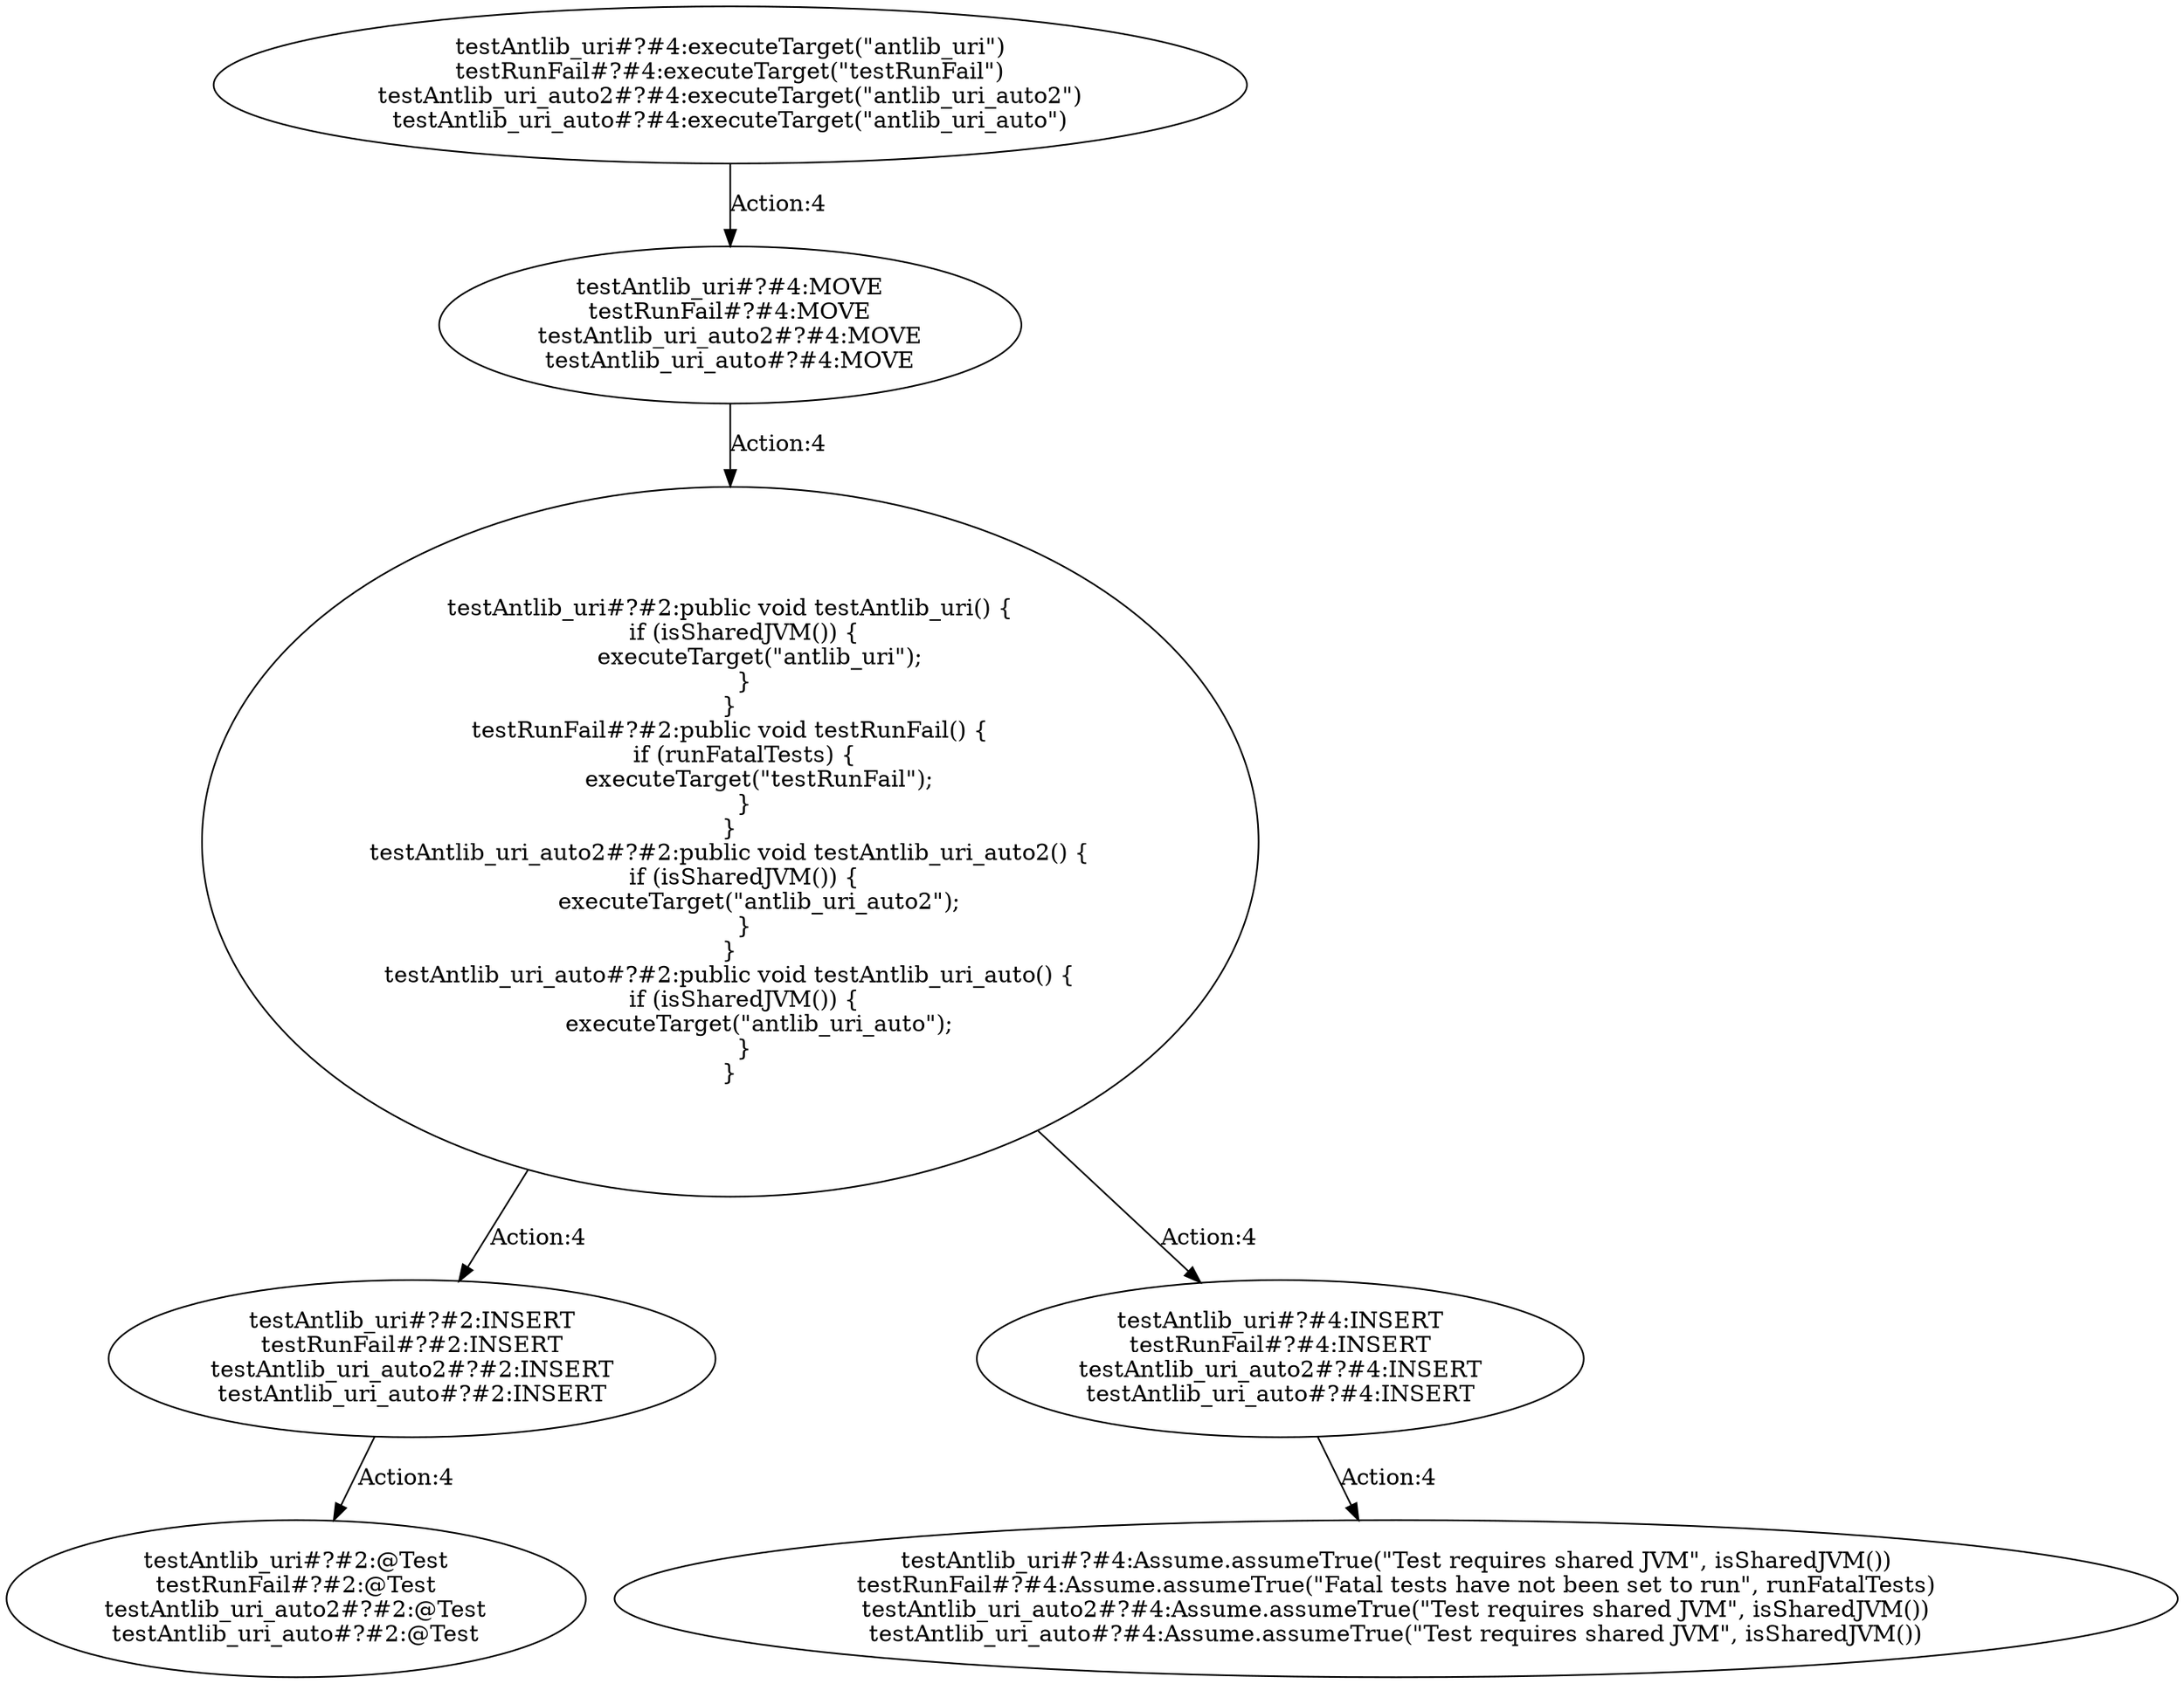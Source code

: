 digraph "Pattern" {
0 [label="testAntlib_uri#?#2:INSERT
testRunFail#?#2:INSERT
testAntlib_uri_auto2#?#2:INSERT
testAntlib_uri_auto#?#2:INSERT" shape=ellipse]
1 [label="testAntlib_uri#?#2:public void testAntlib_uri() \{
    if (isSharedJVM()) \{
        executeTarget(\"antlib_uri\");
    \}
\}
testRunFail#?#2:public void testRunFail() \{
    if (runFatalTests) \{
        executeTarget(\"testRunFail\");
    \}
\}
testAntlib_uri_auto2#?#2:public void testAntlib_uri_auto2() \{
    if (isSharedJVM()) \{
        executeTarget(\"antlib_uri_auto2\");
    \}
\}
testAntlib_uri_auto#?#2:public void testAntlib_uri_auto() \{
    if (isSharedJVM()) \{
        executeTarget(\"antlib_uri_auto\");
    \}
\}" shape=ellipse]
2 [label="testAntlib_uri#?#4:MOVE
testRunFail#?#4:MOVE
testAntlib_uri_auto2#?#4:MOVE
testAntlib_uri_auto#?#4:MOVE" shape=ellipse]
3 [label="testAntlib_uri#?#4:executeTarget(\"antlib_uri\")
testRunFail#?#4:executeTarget(\"testRunFail\")
testAntlib_uri_auto2#?#4:executeTarget(\"antlib_uri_auto2\")
testAntlib_uri_auto#?#4:executeTarget(\"antlib_uri_auto\")" shape=ellipse]
4 [label="testAntlib_uri#?#4:INSERT
testRunFail#?#4:INSERT
testAntlib_uri_auto2#?#4:INSERT
testAntlib_uri_auto#?#4:INSERT" shape=ellipse]
5 [label="testAntlib_uri#?#4:Assume.assumeTrue(\"Test requires shared JVM\", isSharedJVM())
testRunFail#?#4:Assume.assumeTrue(\"Fatal tests have not been set to run\", runFatalTests)
testAntlib_uri_auto2#?#4:Assume.assumeTrue(\"Test requires shared JVM\", isSharedJVM())
testAntlib_uri_auto#?#4:Assume.assumeTrue(\"Test requires shared JVM\", isSharedJVM())" shape=ellipse]
6 [label="testAntlib_uri#?#2:@Test
testRunFail#?#2:@Test
testAntlib_uri_auto2#?#2:@Test
testAntlib_uri_auto#?#2:@Test" shape=ellipse]
0 -> 6 [label="Action:4"];
1 -> 0 [label="Action:4"];
1 -> 4 [label="Action:4"];
2 -> 1 [label="Action:4"];
3 -> 2 [label="Action:4"];
4 -> 5 [label="Action:4"];
}